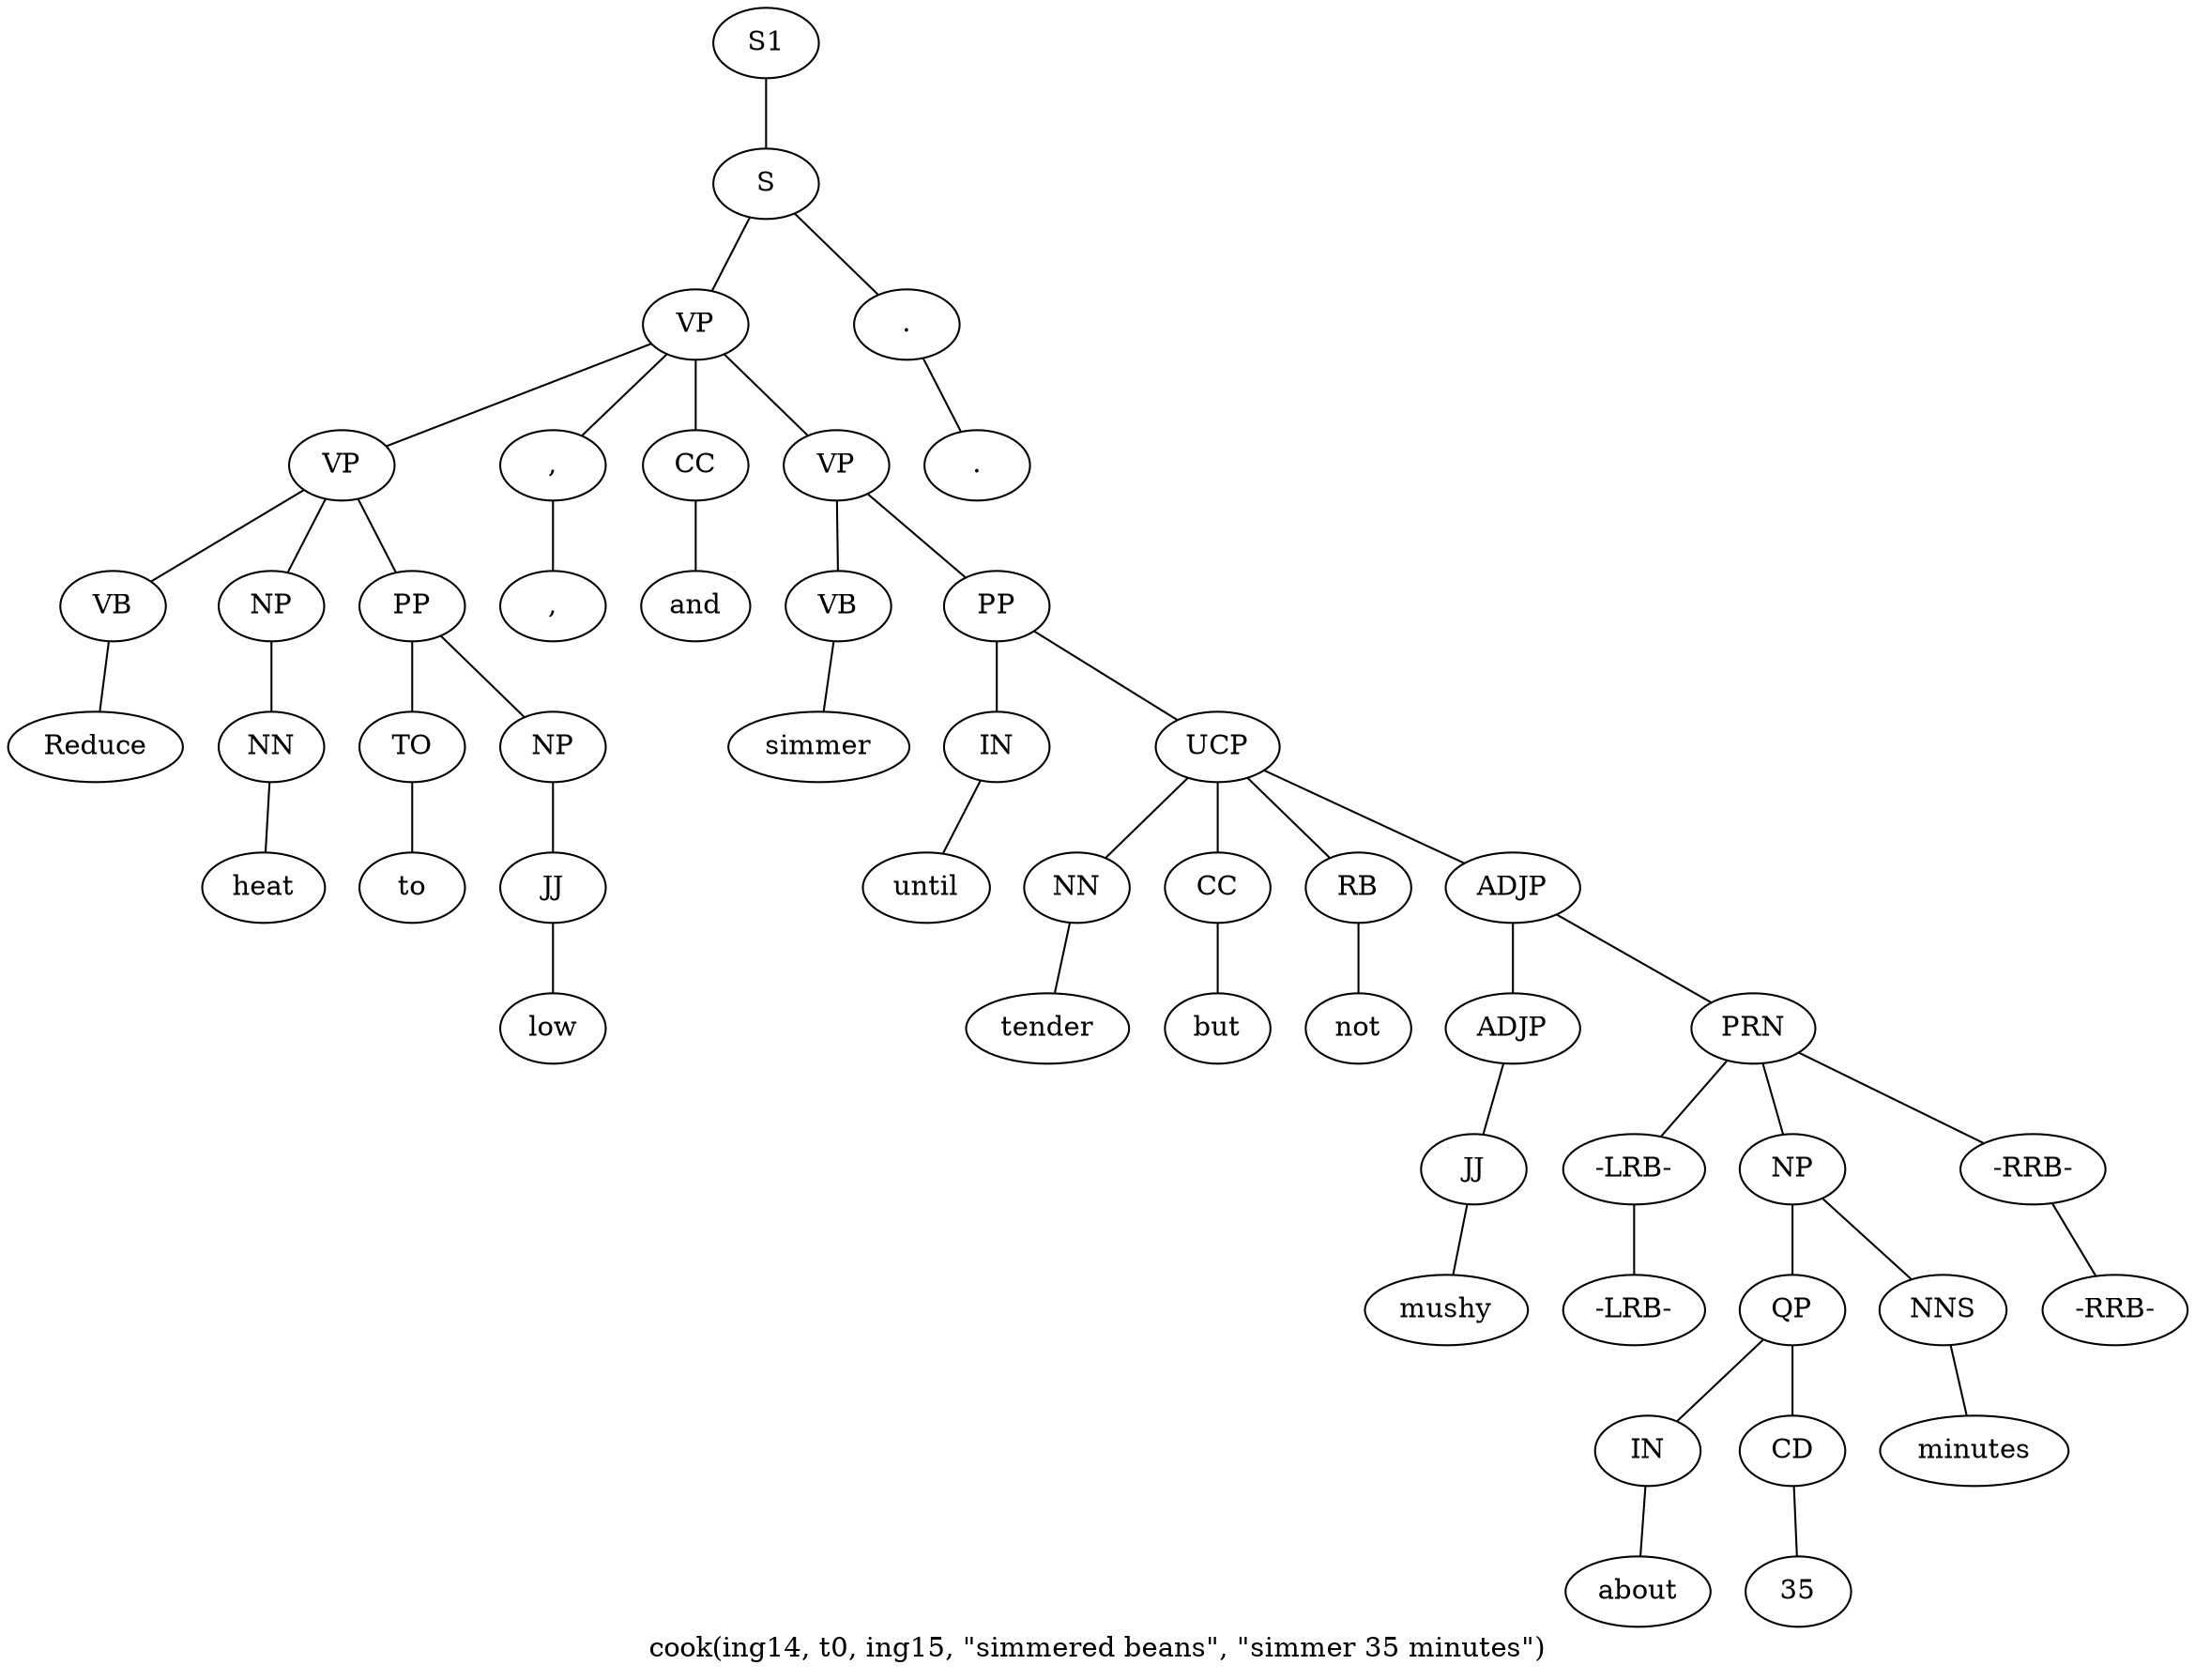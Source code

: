 graph SyntaxGraph {
	label = "cook(ing14, t0, ing15, \"simmered beans\", \"simmer 35 minutes\")";
	Node0 [label="S1"];
	Node1 [label="S"];
	Node2 [label="VP"];
	Node3 [label="VP"];
	Node4 [label="VB"];
	Node5 [label="Reduce"];
	Node6 [label="NP"];
	Node7 [label="NN"];
	Node8 [label="heat"];
	Node9 [label="PP"];
	Node10 [label="TO"];
	Node11 [label="to"];
	Node12 [label="NP"];
	Node13 [label="JJ"];
	Node14 [label="low"];
	Node15 [label=","];
	Node16 [label=","];
	Node17 [label="CC"];
	Node18 [label="and"];
	Node19 [label="VP"];
	Node20 [label="VB"];
	Node21 [label="simmer"];
	Node22 [label="PP"];
	Node23 [label="IN"];
	Node24 [label="until"];
	Node25 [label="UCP"];
	Node26 [label="NN"];
	Node27 [label="tender"];
	Node28 [label="CC"];
	Node29 [label="but"];
	Node30 [label="RB"];
	Node31 [label="not"];
	Node32 [label="ADJP"];
	Node33 [label="ADJP"];
	Node34 [label="JJ"];
	Node35 [label="mushy"];
	Node36 [label="PRN"];
	Node37 [label="-LRB-"];
	Node38 [label="-LRB-"];
	Node39 [label="NP"];
	Node40 [label="QP"];
	Node41 [label="IN"];
	Node42 [label="about"];
	Node43 [label="CD"];
	Node44 [label="35"];
	Node45 [label="NNS"];
	Node46 [label="minutes"];
	Node47 [label="-RRB-"];
	Node48 [label="-RRB-"];
	Node49 [label="."];
	Node50 [label="."];

	Node0 -- Node1;
	Node1 -- Node2;
	Node1 -- Node49;
	Node2 -- Node3;
	Node2 -- Node15;
	Node2 -- Node17;
	Node2 -- Node19;
	Node3 -- Node4;
	Node3 -- Node6;
	Node3 -- Node9;
	Node4 -- Node5;
	Node6 -- Node7;
	Node7 -- Node8;
	Node9 -- Node10;
	Node9 -- Node12;
	Node10 -- Node11;
	Node12 -- Node13;
	Node13 -- Node14;
	Node15 -- Node16;
	Node17 -- Node18;
	Node19 -- Node20;
	Node19 -- Node22;
	Node20 -- Node21;
	Node22 -- Node23;
	Node22 -- Node25;
	Node23 -- Node24;
	Node25 -- Node26;
	Node25 -- Node28;
	Node25 -- Node30;
	Node25 -- Node32;
	Node26 -- Node27;
	Node28 -- Node29;
	Node30 -- Node31;
	Node32 -- Node33;
	Node32 -- Node36;
	Node33 -- Node34;
	Node34 -- Node35;
	Node36 -- Node37;
	Node36 -- Node39;
	Node36 -- Node47;
	Node37 -- Node38;
	Node39 -- Node40;
	Node39 -- Node45;
	Node40 -- Node41;
	Node40 -- Node43;
	Node41 -- Node42;
	Node43 -- Node44;
	Node45 -- Node46;
	Node47 -- Node48;
	Node49 -- Node50;
}